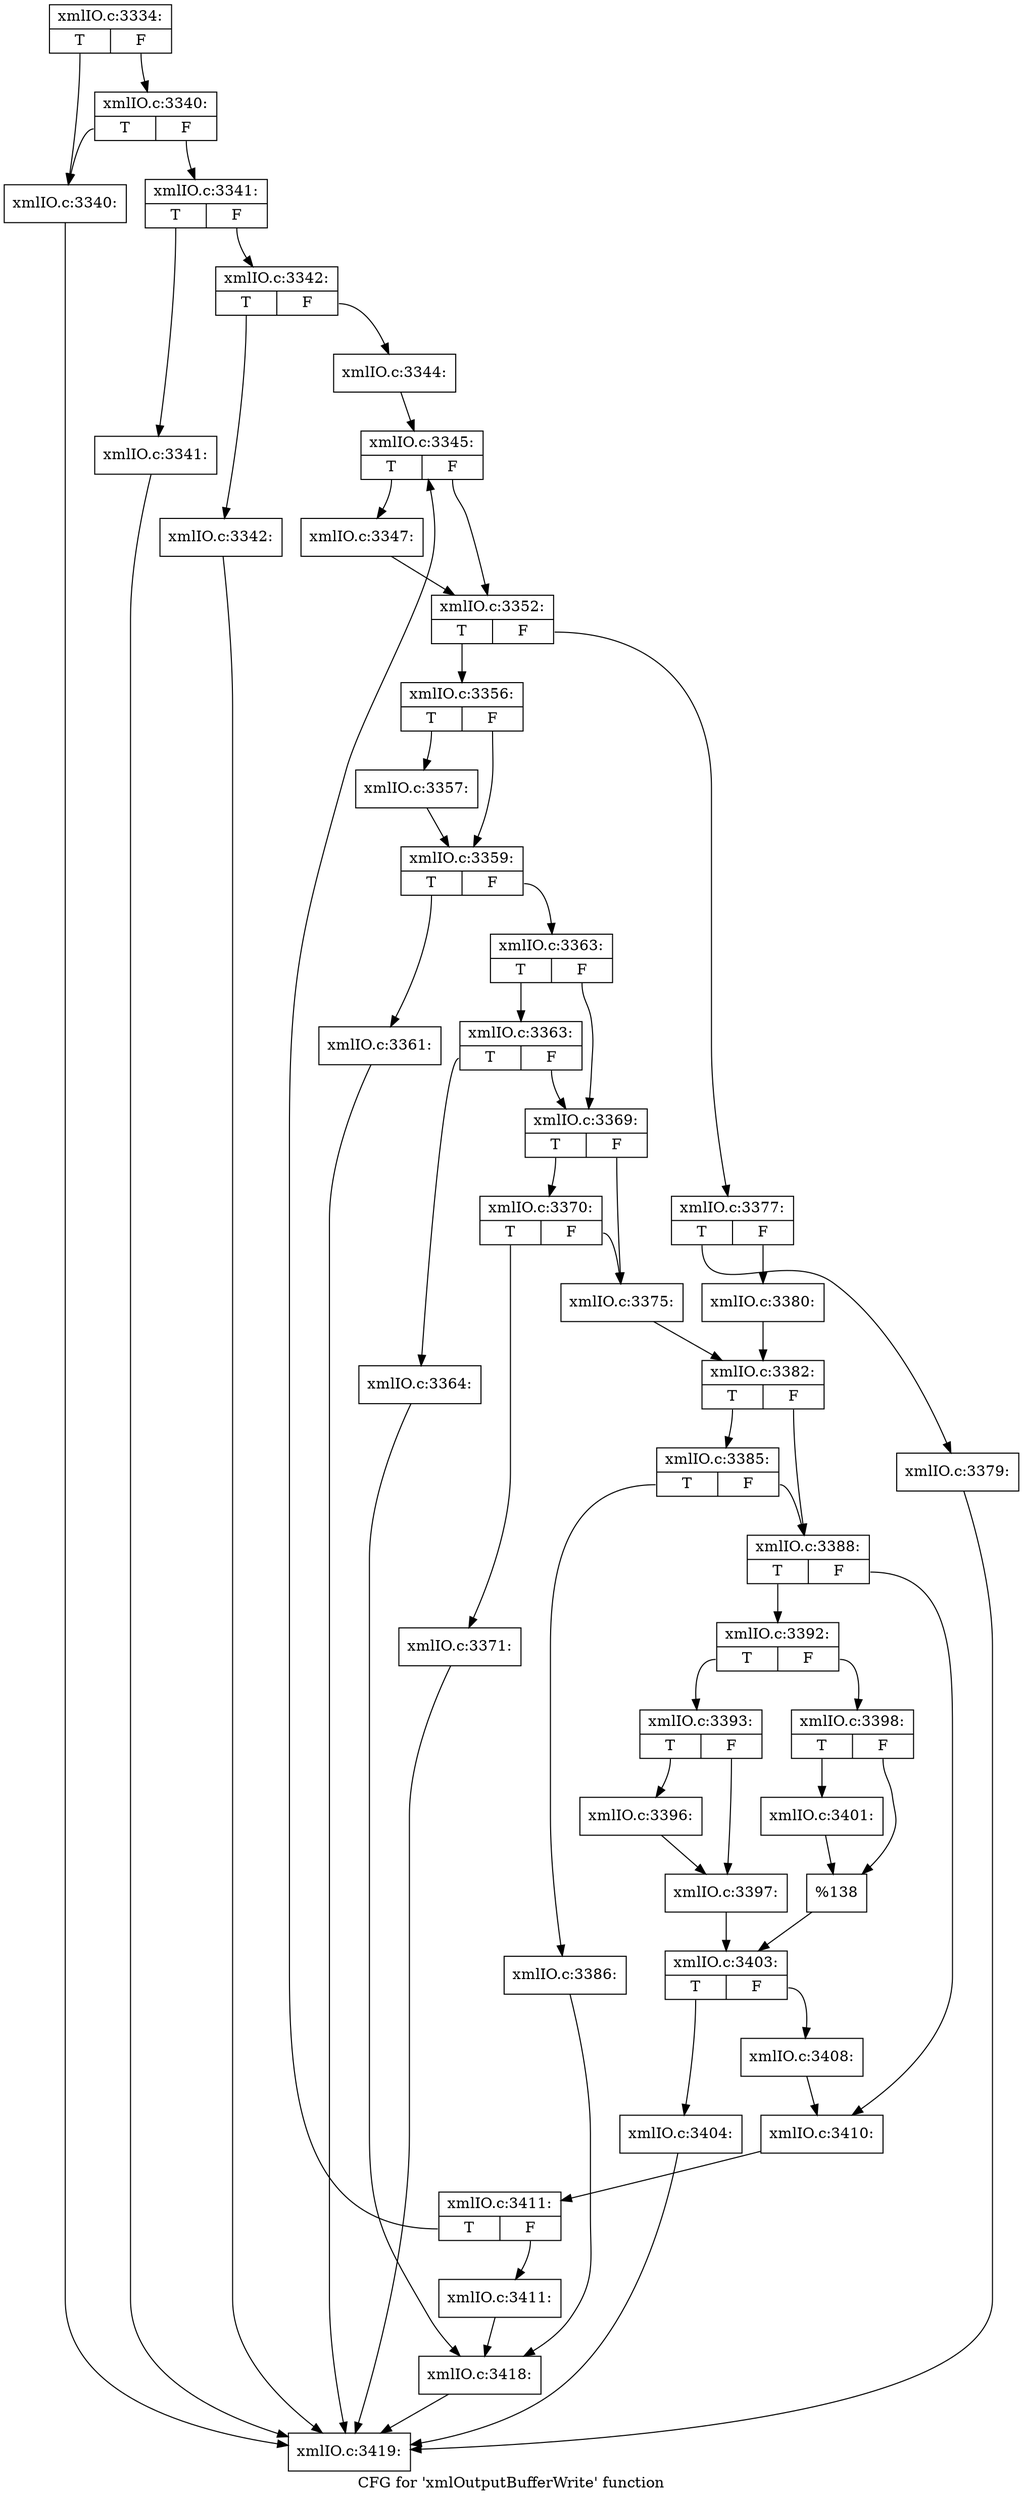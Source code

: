 digraph "CFG for 'xmlOutputBufferWrite' function" {
	label="CFG for 'xmlOutputBufferWrite' function";

	Node0x55ed347d9080 [shape=record,label="{xmlIO.c:3334:|{<s0>T|<s1>F}}"];
	Node0x55ed347d9080:s0 -> Node0x55ed347dfff0;
	Node0x55ed347d9080:s1 -> Node0x55ed347e0090;
	Node0x55ed347e0090 [shape=record,label="{xmlIO.c:3340:|{<s0>T|<s1>F}}"];
	Node0x55ed347e0090:s0 -> Node0x55ed347dfff0;
	Node0x55ed347e0090:s1 -> Node0x55ed347e0040;
	Node0x55ed347dfff0 [shape=record,label="{xmlIO.c:3340:}"];
	Node0x55ed347dfff0 -> Node0x55ed347d9730;
	Node0x55ed347e0040 [shape=record,label="{xmlIO.c:3341:|{<s0>T|<s1>F}}"];
	Node0x55ed347e0040:s0 -> Node0x55ed347e0810;
	Node0x55ed347e0040:s1 -> Node0x55ed347e0860;
	Node0x55ed347e0810 [shape=record,label="{xmlIO.c:3341:}"];
	Node0x55ed347e0810 -> Node0x55ed347d9730;
	Node0x55ed347e0860 [shape=record,label="{xmlIO.c:3342:|{<s0>T|<s1>F}}"];
	Node0x55ed347e0860:s0 -> Node0x55ed347e0cf0;
	Node0x55ed347e0860:s1 -> Node0x55ed347e0d40;
	Node0x55ed347e0cf0 [shape=record,label="{xmlIO.c:3342:}"];
	Node0x55ed347e0cf0 -> Node0x55ed347d9730;
	Node0x55ed347e0d40 [shape=record,label="{xmlIO.c:3344:}"];
	Node0x55ed347e0d40 -> Node0x55ed347e1260;
	Node0x55ed347e1260 [shape=record,label="{xmlIO.c:3345:|{<s0>T|<s1>F}}"];
	Node0x55ed347e1260:s0 -> Node0x55ed347e1680;
	Node0x55ed347e1260:s1 -> Node0x55ed347e16d0;
	Node0x55ed347e1680 [shape=record,label="{xmlIO.c:3347:}"];
	Node0x55ed347e1680 -> Node0x55ed347e16d0;
	Node0x55ed347e16d0 [shape=record,label="{xmlIO.c:3352:|{<s0>T|<s1>F}}"];
	Node0x55ed347e16d0:s0 -> Node0x55ed347e1be0;
	Node0x55ed347e16d0:s1 -> Node0x55ed347e1c80;
	Node0x55ed347e1be0 [shape=record,label="{xmlIO.c:3356:|{<s0>T|<s1>F}}"];
	Node0x55ed347e1be0:s0 -> Node0x55ed347e20d0;
	Node0x55ed347e1be0:s1 -> Node0x55ed347e2120;
	Node0x55ed347e20d0 [shape=record,label="{xmlIO.c:3357:}"];
	Node0x55ed347e20d0 -> Node0x55ed347e2120;
	Node0x55ed347e2120 [shape=record,label="{xmlIO.c:3359:|{<s0>T|<s1>F}}"];
	Node0x55ed347e2120:s0 -> Node0x55ed347e2cc0;
	Node0x55ed347e2120:s1 -> Node0x55ed347e2d10;
	Node0x55ed347e2cc0 [shape=record,label="{xmlIO.c:3361:}"];
	Node0x55ed347e2cc0 -> Node0x55ed347d9730;
	Node0x55ed347e2d10 [shape=record,label="{xmlIO.c:3363:|{<s0>T|<s1>F}}"];
	Node0x55ed347e2d10:s0 -> Node0x55ed347e3270;
	Node0x55ed347e2d10:s1 -> Node0x55ed347e3220;
	Node0x55ed347e3270 [shape=record,label="{xmlIO.c:3363:|{<s0>T|<s1>F}}"];
	Node0x55ed347e3270:s0 -> Node0x55ed347e31d0;
	Node0x55ed347e3270:s1 -> Node0x55ed347e3220;
	Node0x55ed347e31d0 [shape=record,label="{xmlIO.c:3364:}"];
	Node0x55ed347e31d0 -> Node0x55ed347e41e0;
	Node0x55ed347e3220 [shape=record,label="{xmlIO.c:3369:|{<s0>T|<s1>F}}"];
	Node0x55ed347e3220:s0 -> Node0x55ed347e4640;
	Node0x55ed347e3220:s1 -> Node0x55ed347e45f0;
	Node0x55ed347e4640 [shape=record,label="{xmlIO.c:3370:|{<s0>T|<s1>F}}"];
	Node0x55ed347e4640:s0 -> Node0x55ed347e45a0;
	Node0x55ed347e4640:s1 -> Node0x55ed347e45f0;
	Node0x55ed347e45a0 [shape=record,label="{xmlIO.c:3371:}"];
	Node0x55ed347e45a0 -> Node0x55ed347d9730;
	Node0x55ed347e45f0 [shape=record,label="{xmlIO.c:3375:}"];
	Node0x55ed347e45f0 -> Node0x55ed347e1c30;
	Node0x55ed347e1c80 [shape=record,label="{xmlIO.c:3377:|{<s0>T|<s1>F}}"];
	Node0x55ed347e1c80:s0 -> Node0x55ed347e5be0;
	Node0x55ed347e1c80:s1 -> Node0x55ed347e5c30;
	Node0x55ed347e5be0 [shape=record,label="{xmlIO.c:3379:}"];
	Node0x55ed347e5be0 -> Node0x55ed347d9730;
	Node0x55ed347e5c30 [shape=record,label="{xmlIO.c:3380:}"];
	Node0x55ed347e5c30 -> Node0x55ed347e1c30;
	Node0x55ed347e1c30 [shape=record,label="{xmlIO.c:3382:|{<s0>T|<s1>F}}"];
	Node0x55ed347e1c30:s0 -> Node0x55ed347e6b50;
	Node0x55ed347e1c30:s1 -> Node0x55ed347e6b00;
	Node0x55ed347e6b50 [shape=record,label="{xmlIO.c:3385:|{<s0>T|<s1>F}}"];
	Node0x55ed347e6b50:s0 -> Node0x55ed347e6ab0;
	Node0x55ed347e6b50:s1 -> Node0x55ed347e6b00;
	Node0x55ed347e6ab0 [shape=record,label="{xmlIO.c:3386:}"];
	Node0x55ed347e6ab0 -> Node0x55ed347e41e0;
	Node0x55ed347e6b00 [shape=record,label="{xmlIO.c:3388:|{<s0>T|<s1>F}}"];
	Node0x55ed347e6b00:s0 -> Node0x55ed347e7160;
	Node0x55ed347e6b00:s1 -> Node0x55ed347e71b0;
	Node0x55ed347e7160 [shape=record,label="{xmlIO.c:3392:|{<s0>T|<s1>F}}"];
	Node0x55ed347e7160:s0 -> Node0x55ed347e75e0;
	Node0x55ed347e7160:s1 -> Node0x55ed347e7680;
	Node0x55ed347e75e0 [shape=record,label="{xmlIO.c:3393:|{<s0>T|<s1>F}}"];
	Node0x55ed347e75e0:s0 -> Node0x55ed347e8370;
	Node0x55ed347e75e0:s1 -> Node0x55ed347e83c0;
	Node0x55ed347e8370 [shape=record,label="{xmlIO.c:3396:}"];
	Node0x55ed347e8370 -> Node0x55ed347e83c0;
	Node0x55ed347e83c0 [shape=record,label="{xmlIO.c:3397:}"];
	Node0x55ed347e83c0 -> Node0x55ed347e7630;
	Node0x55ed347e7680 [shape=record,label="{xmlIO.c:3398:|{<s0>T|<s1>F}}"];
	Node0x55ed347e7680:s0 -> Node0x55ed347e9ae0;
	Node0x55ed347e7680:s1 -> Node0x55ed347e9b30;
	Node0x55ed347e9ae0 [shape=record,label="{xmlIO.c:3401:}"];
	Node0x55ed347e9ae0 -> Node0x55ed347e9b30;
	Node0x55ed347e9b30 [shape=record,label="{%138}"];
	Node0x55ed347e9b30 -> Node0x55ed347e7630;
	Node0x55ed347e7630 [shape=record,label="{xmlIO.c:3403:|{<s0>T|<s1>F}}"];
	Node0x55ed347e7630:s0 -> Node0x55ed347ea320;
	Node0x55ed347e7630:s1 -> Node0x55ed347ea370;
	Node0x55ed347ea320 [shape=record,label="{xmlIO.c:3404:}"];
	Node0x55ed347ea320 -> Node0x55ed347d9730;
	Node0x55ed347ea370 [shape=record,label="{xmlIO.c:3408:}"];
	Node0x55ed347ea370 -> Node0x55ed347e71b0;
	Node0x55ed347e71b0 [shape=record,label="{xmlIO.c:3410:}"];
	Node0x55ed347e71b0 -> Node0x55ed347e1210;
	Node0x55ed347e1210 [shape=record,label="{xmlIO.c:3411:|{<s0>T|<s1>F}}"];
	Node0x55ed347e1210:s0 -> Node0x55ed347e1260;
	Node0x55ed347e1210:s1 -> Node0x55ed347e11c0;
	Node0x55ed347e11c0 [shape=record,label="{xmlIO.c:3411:}"];
	Node0x55ed347e11c0 -> Node0x55ed347e41e0;
	Node0x55ed347e41e0 [shape=record,label="{xmlIO.c:3418:}"];
	Node0x55ed347e41e0 -> Node0x55ed347d9730;
	Node0x55ed347d9730 [shape=record,label="{xmlIO.c:3419:}"];
}

